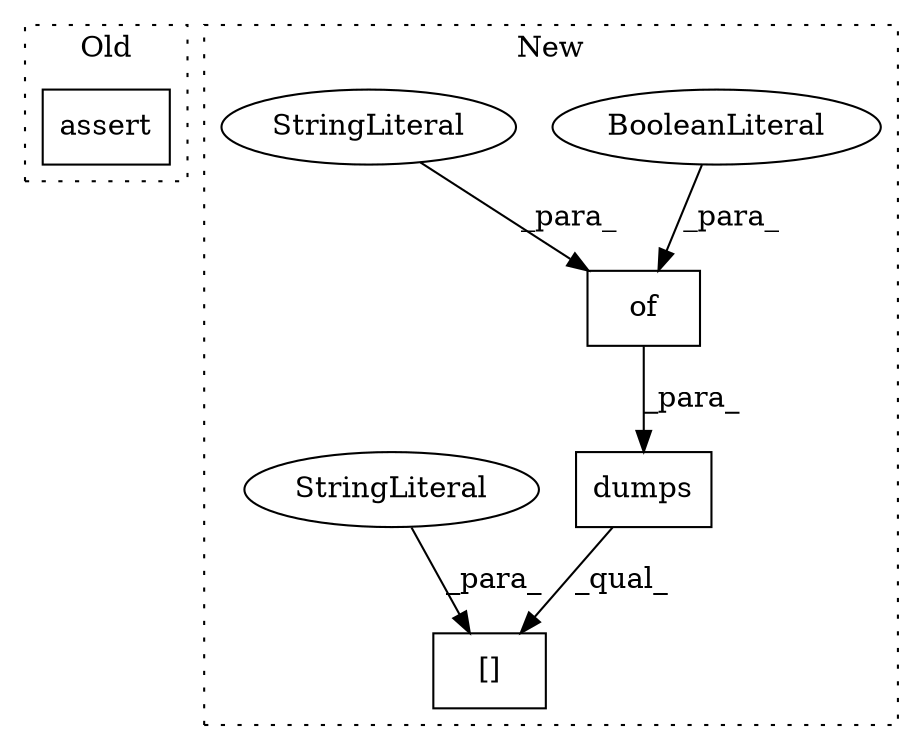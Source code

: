 digraph G {
subgraph cluster0 {
1 [label="assert" a="32" s="17816,17858" l="12,1" shape="box"];
label = "Old";
style="dotted";
}
subgraph cluster1 {
2 [label="dumps" a="32" s="17341,17374" l="6,1" shape="box"];
3 [label="of" a="32" s="17351,17373" l="3,1" shape="box"];
4 [label="[]" a="2" s="17410,17430" l="16,1" shape="box"];
5 [label="BooleanLiteral" a="9" s="17369" l="4" shape="ellipse"];
6 [label="StringLiteral" a="45" s="17354" l="14" shape="ellipse"];
7 [label="StringLiteral" a="45" s="17426" l="4" shape="ellipse"];
label = "New";
style="dotted";
}
2 -> 4 [label="_qual_"];
3 -> 2 [label="_para_"];
5 -> 3 [label="_para_"];
6 -> 3 [label="_para_"];
7 -> 4 [label="_para_"];
}